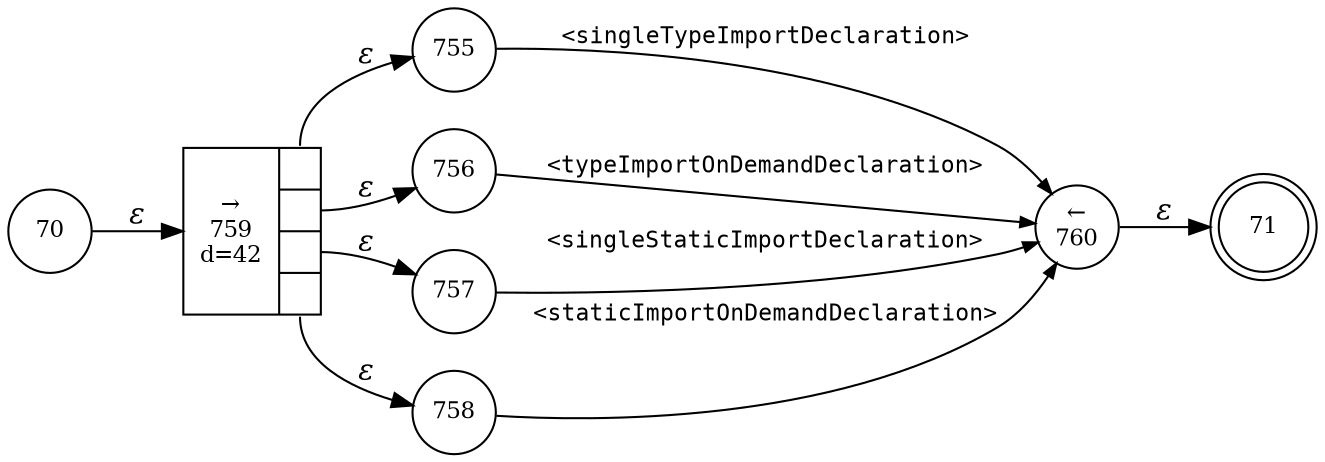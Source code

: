 digraph ATN {
rankdir=LR;
s71[fontsize=11, label="71", shape=doublecircle, fixedsize=true, width=.6];
s755[fontsize=11,label="755", shape=circle, fixedsize=true, width=.55, peripheries=1];
s756[fontsize=11,label="756", shape=circle, fixedsize=true, width=.55, peripheries=1];
s757[fontsize=11,label="757", shape=circle, fixedsize=true, width=.55, peripheries=1];
s70[fontsize=11,label="70", shape=circle, fixedsize=true, width=.55, peripheries=1];
s758[fontsize=11,label="758", shape=circle, fixedsize=true, width=.55, peripheries=1];
s759[fontsize=11,label="{&rarr;\n759\nd=42|{<p0>|<p1>|<p2>|<p3>}}", shape=record, fixedsize=false, peripheries=1];
s760[fontsize=11,label="&larr;\n760", shape=circle, fixedsize=true, width=.55, peripheries=1];
s70 -> s759 [fontname="Times-Italic", label="&epsilon;"];
s759:p0 -> s755 [fontname="Times-Italic", label="&epsilon;"];
s759:p1 -> s756 [fontname="Times-Italic", label="&epsilon;"];
s759:p2 -> s757 [fontname="Times-Italic", label="&epsilon;"];
s759:p3 -> s758 [fontname="Times-Italic", label="&epsilon;"];
s755 -> s760 [fontsize=11, fontname="Courier", arrowsize=.7, label = "<singleTypeImportDeclaration>", arrowhead = normal];
s756 -> s760 [fontsize=11, fontname="Courier", arrowsize=.7, label = "<typeImportOnDemandDeclaration>", arrowhead = normal];
s757 -> s760 [fontsize=11, fontname="Courier", arrowsize=.7, label = "<singleStaticImportDeclaration>", arrowhead = normal];
s758 -> s760 [fontsize=11, fontname="Courier", arrowsize=.7, label = "<staticImportOnDemandDeclaration>", arrowhead = normal];
s760 -> s71 [fontname="Times-Italic", label="&epsilon;"];
}